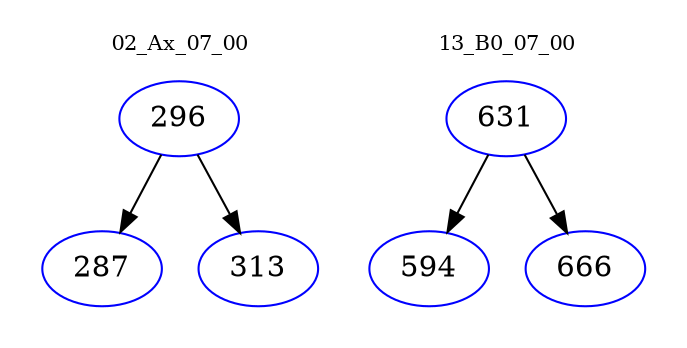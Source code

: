 digraph{
subgraph cluster_0 {
color = white
label = "02_Ax_07_00";
fontsize=10;
T0_296 [label="296", color="blue"]
T0_296 -> T0_287 [color="black"]
T0_287 [label="287", color="blue"]
T0_296 -> T0_313 [color="black"]
T0_313 [label="313", color="blue"]
}
subgraph cluster_1 {
color = white
label = "13_B0_07_00";
fontsize=10;
T1_631 [label="631", color="blue"]
T1_631 -> T1_594 [color="black"]
T1_594 [label="594", color="blue"]
T1_631 -> T1_666 [color="black"]
T1_666 [label="666", color="blue"]
}
}
